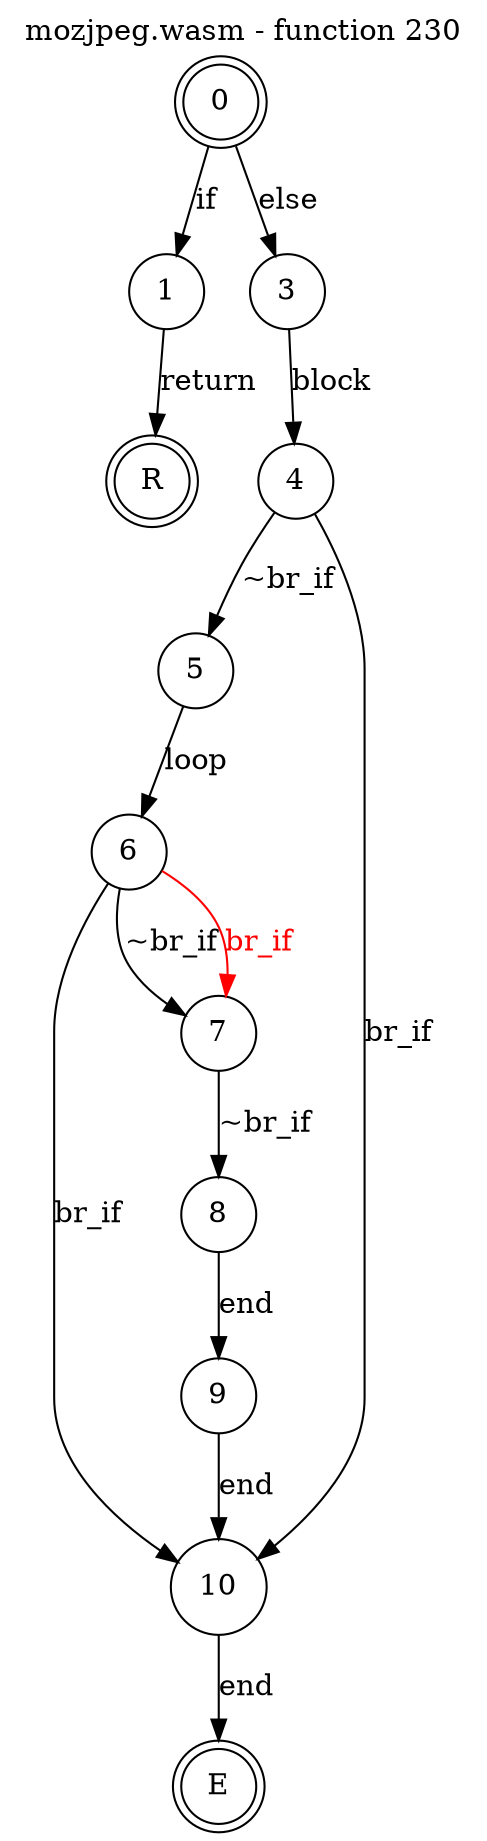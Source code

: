 digraph finite_state_machine {
    label = "mozjpeg.wasm - function 230"
    labelloc =  t
    labelfontsize = 16
    labelfontcolor = black
    labelfontname = "Helvetica"
    node [shape = doublecircle]; 0 E R ;
    node [shape = circle];
    0 -> 1[label="if"];
    0 -> 3[label="else"];
    1 -> R[label="return"];
    3 -> 4[label="block"];
    4 -> 5[label="~br_if"];
    4 -> 10[label="br_if"];
    5 -> 6[label="loop"];
    6 -> 7[label="~br_if"];
    6 -> 10[label="br_if"];
    7 -> 8[label="~br_if"];
    7 -> 6[color="red" dir=back fontcolor="red" label="br_if"];
    8 -> 9[label="end"];
    9 -> 10[label="end"];
    10 -> E[label="end"];
}
